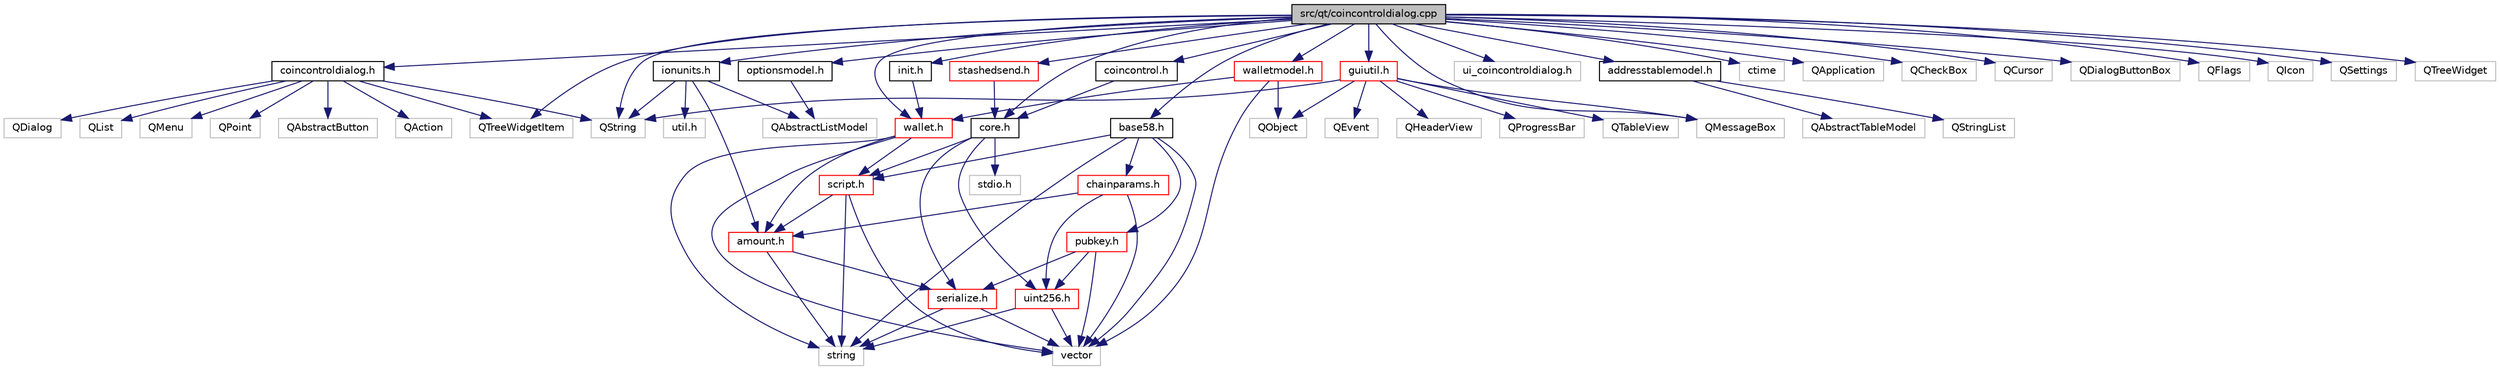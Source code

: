 digraph "src/qt/coincontroldialog.cpp"
{
  edge [fontname="Helvetica",fontsize="10",labelfontname="Helvetica",labelfontsize="10"];
  node [fontname="Helvetica",fontsize="10",shape=record];
  Node0 [label="src/qt/coincontroldialog.cpp",height=0.2,width=0.4,color="black", fillcolor="grey75", style="filled", fontcolor="black"];
  Node0 -> Node1 [color="midnightblue",fontsize="10",style="solid",fontname="Helvetica"];
  Node1 [label="coincontroldialog.h",height=0.2,width=0.4,color="black", fillcolor="white", style="filled",URL="$coincontroldialog_8h.html"];
  Node1 -> Node2 [color="midnightblue",fontsize="10",style="solid",fontname="Helvetica"];
  Node2 [label="QAbstractButton",height=0.2,width=0.4,color="grey75", fillcolor="white", style="filled"];
  Node1 -> Node3 [color="midnightblue",fontsize="10",style="solid",fontname="Helvetica"];
  Node3 [label="QAction",height=0.2,width=0.4,color="grey75", fillcolor="white", style="filled"];
  Node1 -> Node4 [color="midnightblue",fontsize="10",style="solid",fontname="Helvetica"];
  Node4 [label="QDialog",height=0.2,width=0.4,color="grey75", fillcolor="white", style="filled"];
  Node1 -> Node5 [color="midnightblue",fontsize="10",style="solid",fontname="Helvetica"];
  Node5 [label="QList",height=0.2,width=0.4,color="grey75", fillcolor="white", style="filled"];
  Node1 -> Node6 [color="midnightblue",fontsize="10",style="solid",fontname="Helvetica"];
  Node6 [label="QMenu",height=0.2,width=0.4,color="grey75", fillcolor="white", style="filled"];
  Node1 -> Node7 [color="midnightblue",fontsize="10",style="solid",fontname="Helvetica"];
  Node7 [label="QPoint",height=0.2,width=0.4,color="grey75", fillcolor="white", style="filled"];
  Node1 -> Node8 [color="midnightblue",fontsize="10",style="solid",fontname="Helvetica"];
  Node8 [label="QString",height=0.2,width=0.4,color="grey75", fillcolor="white", style="filled"];
  Node1 -> Node9 [color="midnightblue",fontsize="10",style="solid",fontname="Helvetica"];
  Node9 [label="QTreeWidgetItem",height=0.2,width=0.4,color="grey75", fillcolor="white", style="filled"];
  Node0 -> Node10 [color="midnightblue",fontsize="10",style="solid",fontname="Helvetica"];
  Node10 [label="ui_coincontroldialog.h",height=0.2,width=0.4,color="grey75", fillcolor="white", style="filled"];
  Node0 -> Node11 [color="midnightblue",fontsize="10",style="solid",fontname="Helvetica"];
  Node11 [label="addresstablemodel.h",height=0.2,width=0.4,color="black", fillcolor="white", style="filled",URL="$addresstablemodel_8h.html"];
  Node11 -> Node12 [color="midnightblue",fontsize="10",style="solid",fontname="Helvetica"];
  Node12 [label="QAbstractTableModel",height=0.2,width=0.4,color="grey75", fillcolor="white", style="filled"];
  Node11 -> Node13 [color="midnightblue",fontsize="10",style="solid",fontname="Helvetica"];
  Node13 [label="QStringList",height=0.2,width=0.4,color="grey75", fillcolor="white", style="filled"];
  Node0 -> Node14 [color="midnightblue",fontsize="10",style="solid",fontname="Helvetica"];
  Node14 [label="ionunits.h",height=0.2,width=0.4,color="black", fillcolor="white", style="filled",URL="$ionunits_8h.html"];
  Node14 -> Node15 [color="midnightblue",fontsize="10",style="solid",fontname="Helvetica"];
  Node15 [label="util.h",height=0.2,width=0.4,color="grey75", fillcolor="white", style="filled"];
  Node14 -> Node16 [color="midnightblue",fontsize="10",style="solid",fontname="Helvetica"];
  Node16 [label="amount.h",height=0.2,width=0.4,color="red", fillcolor="white", style="filled",URL="$amount_8h.html"];
  Node16 -> Node17 [color="midnightblue",fontsize="10",style="solid",fontname="Helvetica"];
  Node17 [label="serialize.h",height=0.2,width=0.4,color="red", fillcolor="white", style="filled",URL="$serialize_8h.html"];
  Node17 -> Node18 [color="midnightblue",fontsize="10",style="solid",fontname="Helvetica"];
  Node18 [label="string",height=0.2,width=0.4,color="grey75", fillcolor="white", style="filled"];
  Node17 -> Node19 [color="midnightblue",fontsize="10",style="solid",fontname="Helvetica"];
  Node19 [label="vector",height=0.2,width=0.4,color="grey75", fillcolor="white", style="filled"];
  Node16 -> Node18 [color="midnightblue",fontsize="10",style="solid",fontname="Helvetica"];
  Node14 -> Node8 [color="midnightblue",fontsize="10",style="solid",fontname="Helvetica"];
  Node14 -> Node37 [color="midnightblue",fontsize="10",style="solid",fontname="Helvetica"];
  Node37 [label="QAbstractListModel",height=0.2,width=0.4,color="grey75", fillcolor="white", style="filled"];
  Node0 -> Node38 [color="midnightblue",fontsize="10",style="solid",fontname="Helvetica"];
  Node38 [label="base58.h",height=0.2,width=0.4,color="black", fillcolor="white", style="filled",URL="$base58_8h.html"];
  Node38 -> Node39 [color="midnightblue",fontsize="10",style="solid",fontname="Helvetica"];
  Node39 [label="chainparams.h",height=0.2,width=0.4,color="red", fillcolor="white", style="filled",URL="$chainparams_8h.html"];
  Node39 -> Node40 [color="midnightblue",fontsize="10",style="solid",fontname="Helvetica"];
  Node40 [label="uint256.h",height=0.2,width=0.4,color="red", fillcolor="white", style="filled",URL="$uint256_8h.html"];
  Node40 -> Node18 [color="midnightblue",fontsize="10",style="solid",fontname="Helvetica"];
  Node40 -> Node19 [color="midnightblue",fontsize="10",style="solid",fontname="Helvetica"];
  Node39 -> Node16 [color="midnightblue",fontsize="10",style="solid",fontname="Helvetica"];
  Node39 -> Node19 [color="midnightblue",fontsize="10",style="solid",fontname="Helvetica"];
  Node38 -> Node63 [color="midnightblue",fontsize="10",style="solid",fontname="Helvetica"];
  Node63 [label="pubkey.h",height=0.2,width=0.4,color="red", fillcolor="white", style="filled",URL="$pubkey_8h.html"];
  Node63 -> Node17 [color="midnightblue",fontsize="10",style="solid",fontname="Helvetica"];
  Node63 -> Node40 [color="midnightblue",fontsize="10",style="solid",fontname="Helvetica"];
  Node63 -> Node19 [color="midnightblue",fontsize="10",style="solid",fontname="Helvetica"];
  Node38 -> Node69 [color="midnightblue",fontsize="10",style="solid",fontname="Helvetica"];
  Node69 [label="script.h",height=0.2,width=0.4,color="red", fillcolor="white", style="filled",URL="$script_8h.html"];
  Node69 -> Node18 [color="midnightblue",fontsize="10",style="solid",fontname="Helvetica"];
  Node69 -> Node19 [color="midnightblue",fontsize="10",style="solid",fontname="Helvetica"];
  Node69 -> Node16 [color="midnightblue",fontsize="10",style="solid",fontname="Helvetica"];
  Node38 -> Node18 [color="midnightblue",fontsize="10",style="solid",fontname="Helvetica"];
  Node38 -> Node19 [color="midnightblue",fontsize="10",style="solid",fontname="Helvetica"];
  Node0 -> Node83 [color="midnightblue",fontsize="10",style="solid",fontname="Helvetica"];
  Node83 [label="core.h",height=0.2,width=0.4,color="black", fillcolor="white", style="filled",URL="$core_8h.html"];
  Node83 -> Node40 [color="midnightblue",fontsize="10",style="solid",fontname="Helvetica"];
  Node83 -> Node17 [color="midnightblue",fontsize="10",style="solid",fontname="Helvetica"];
  Node83 -> Node69 [color="midnightblue",fontsize="10",style="solid",fontname="Helvetica"];
  Node83 -> Node81 [color="midnightblue",fontsize="10",style="solid",fontname="Helvetica"];
  Node81 [label="stdio.h",height=0.2,width=0.4,color="grey75", fillcolor="white", style="filled"];
  Node0 -> Node84 [color="midnightblue",fontsize="10",style="solid",fontname="Helvetica"];
  Node84 [label="guiutil.h",height=0.2,width=0.4,color="red", fillcolor="white", style="filled",URL="$guiutil_8h.html"];
  Node84 -> Node85 [color="midnightblue",fontsize="10",style="solid",fontname="Helvetica"];
  Node85 [label="QEvent",height=0.2,width=0.4,color="grey75", fillcolor="white", style="filled"];
  Node84 -> Node86 [color="midnightblue",fontsize="10",style="solid",fontname="Helvetica"];
  Node86 [label="QHeaderView",height=0.2,width=0.4,color="grey75", fillcolor="white", style="filled"];
  Node84 -> Node87 [color="midnightblue",fontsize="10",style="solid",fontname="Helvetica"];
  Node87 [label="QMessageBox",height=0.2,width=0.4,color="grey75", fillcolor="white", style="filled"];
  Node84 -> Node88 [color="midnightblue",fontsize="10",style="solid",fontname="Helvetica"];
  Node88 [label="QObject",height=0.2,width=0.4,color="grey75", fillcolor="white", style="filled"];
  Node84 -> Node89 [color="midnightblue",fontsize="10",style="solid",fontname="Helvetica"];
  Node89 [label="QProgressBar",height=0.2,width=0.4,color="grey75", fillcolor="white", style="filled"];
  Node84 -> Node8 [color="midnightblue",fontsize="10",style="solid",fontname="Helvetica"];
  Node84 -> Node90 [color="midnightblue",fontsize="10",style="solid",fontname="Helvetica"];
  Node90 [label="QTableView",height=0.2,width=0.4,color="grey75", fillcolor="white", style="filled"];
  Node0 -> Node91 [color="midnightblue",fontsize="10",style="solid",fontname="Helvetica"];
  Node91 [label="init.h",height=0.2,width=0.4,color="black", fillcolor="white", style="filled",URL="$init_8h.html"];
  Node91 -> Node92 [color="midnightblue",fontsize="10",style="solid",fontname="Helvetica"];
  Node92 [label="wallet.h",height=0.2,width=0.4,color="red", fillcolor="white", style="filled",URL="$wallet_8h.html"];
  Node92 -> Node18 [color="midnightblue",fontsize="10",style="solid",fontname="Helvetica"];
  Node92 -> Node19 [color="midnightblue",fontsize="10",style="solid",fontname="Helvetica"];
  Node92 -> Node69 [color="midnightblue",fontsize="10",style="solid",fontname="Helvetica"];
  Node92 -> Node16 [color="midnightblue",fontsize="10",style="solid",fontname="Helvetica"];
  Node0 -> Node122 [color="midnightblue",fontsize="10",style="solid",fontname="Helvetica"];
  Node122 [label="optionsmodel.h",height=0.2,width=0.4,color="black", fillcolor="white", style="filled",URL="$optionsmodel_8h.html"];
  Node122 -> Node37 [color="midnightblue",fontsize="10",style="solid",fontname="Helvetica"];
  Node0 -> Node123 [color="midnightblue",fontsize="10",style="solid",fontname="Helvetica"];
  Node123 [label="walletmodel.h",height=0.2,width=0.4,color="red", fillcolor="white", style="filled",URL="$walletmodel_8h.html"];
  Node123 -> Node92 [color="midnightblue",fontsize="10",style="solid",fontname="Helvetica"];
  Node123 -> Node19 [color="midnightblue",fontsize="10",style="solid",fontname="Helvetica"];
  Node123 -> Node88 [color="midnightblue",fontsize="10",style="solid",fontname="Helvetica"];
  Node0 -> Node126 [color="midnightblue",fontsize="10",style="solid",fontname="Helvetica"];
  Node126 [label="coincontrol.h",height=0.2,width=0.4,color="black", fillcolor="white", style="filled",URL="$coincontrol_8h.html"];
  Node126 -> Node83 [color="midnightblue",fontsize="10",style="solid",fontname="Helvetica"];
  Node0 -> Node92 [color="midnightblue",fontsize="10",style="solid",fontname="Helvetica"];
  Node0 -> Node127 [color="midnightblue",fontsize="10",style="solid",fontname="Helvetica"];
  Node127 [label="stashedsend.h",height=0.2,width=0.4,color="red", fillcolor="white", style="filled",URL="$stashedsend_8h.html"];
  Node127 -> Node83 [color="midnightblue",fontsize="10",style="solid",fontname="Helvetica"];
  Node0 -> Node133 [color="midnightblue",fontsize="10",style="solid",fontname="Helvetica"];
  Node133 [label="ctime",height=0.2,width=0.4,color="grey75", fillcolor="white", style="filled"];
  Node0 -> Node87 [color="midnightblue",fontsize="10",style="solid",fontname="Helvetica"];
  Node0 -> Node134 [color="midnightblue",fontsize="10",style="solid",fontname="Helvetica"];
  Node134 [label="QApplication",height=0.2,width=0.4,color="grey75", fillcolor="white", style="filled"];
  Node0 -> Node135 [color="midnightblue",fontsize="10",style="solid",fontname="Helvetica"];
  Node135 [label="QCheckBox",height=0.2,width=0.4,color="grey75", fillcolor="white", style="filled"];
  Node0 -> Node136 [color="midnightblue",fontsize="10",style="solid",fontname="Helvetica"];
  Node136 [label="QCursor",height=0.2,width=0.4,color="grey75", fillcolor="white", style="filled"];
  Node0 -> Node137 [color="midnightblue",fontsize="10",style="solid",fontname="Helvetica"];
  Node137 [label="QDialogButtonBox",height=0.2,width=0.4,color="grey75", fillcolor="white", style="filled"];
  Node0 -> Node138 [color="midnightblue",fontsize="10",style="solid",fontname="Helvetica"];
  Node138 [label="QFlags",height=0.2,width=0.4,color="grey75", fillcolor="white", style="filled"];
  Node0 -> Node139 [color="midnightblue",fontsize="10",style="solid",fontname="Helvetica"];
  Node139 [label="QIcon",height=0.2,width=0.4,color="grey75", fillcolor="white", style="filled"];
  Node0 -> Node140 [color="midnightblue",fontsize="10",style="solid",fontname="Helvetica"];
  Node140 [label="QSettings",height=0.2,width=0.4,color="grey75", fillcolor="white", style="filled"];
  Node0 -> Node8 [color="midnightblue",fontsize="10",style="solid",fontname="Helvetica"];
  Node0 -> Node141 [color="midnightblue",fontsize="10",style="solid",fontname="Helvetica"];
  Node141 [label="QTreeWidget",height=0.2,width=0.4,color="grey75", fillcolor="white", style="filled"];
  Node0 -> Node9 [color="midnightblue",fontsize="10",style="solid",fontname="Helvetica"];
}
